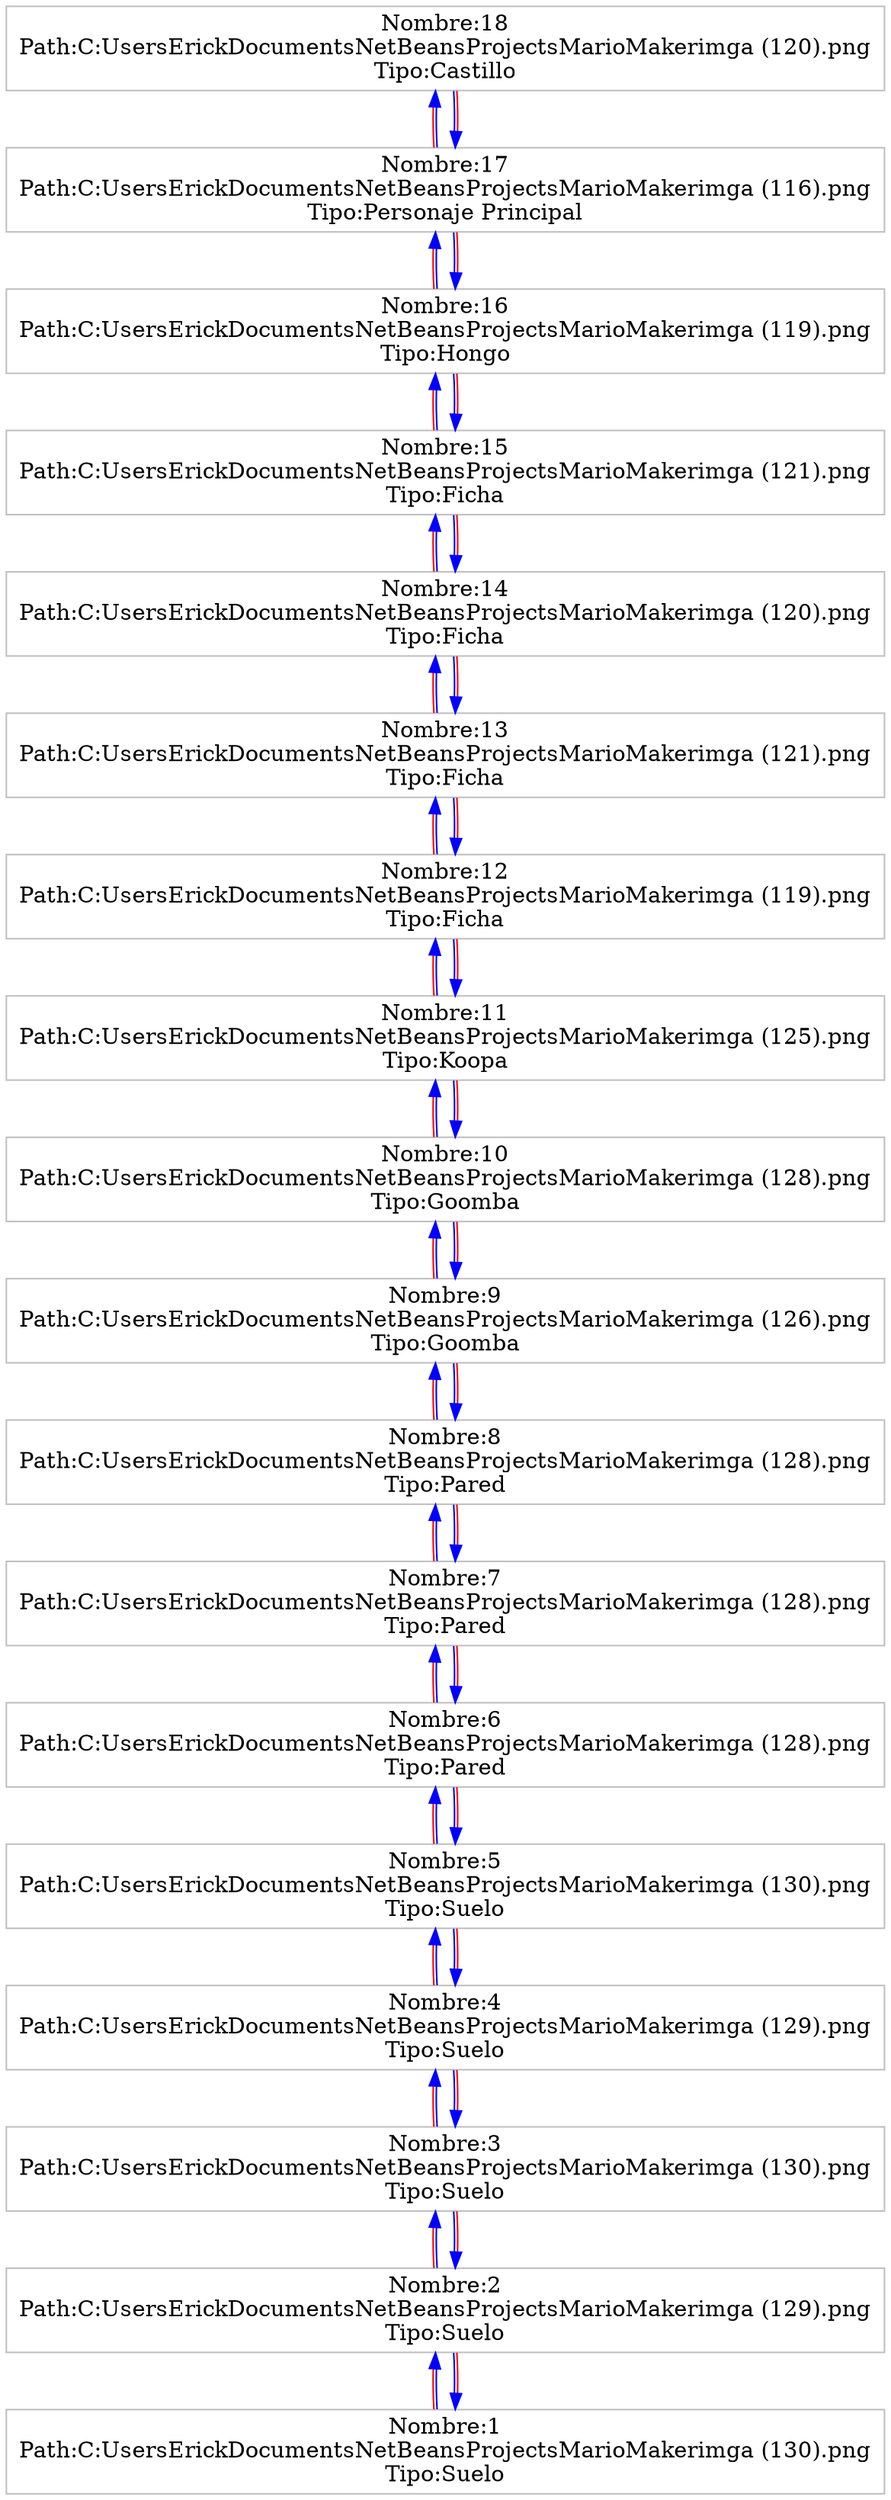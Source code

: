 digraph ColaAtencion {node [dir=both,shape=polygon, fontcolor="Black", height=0.5, color="Grey"]edge [color="blue", color="blue:red"]rankdir=BT
"Nombre:1
Path:C:\Users\Erick\Documents\NetBeansProjects\MarioMaker\img\a (130).png
Tipo:Suelo"-> "Nombre:2
Path:C:\Users\Erick\Documents\NetBeansProjects\MarioMaker\img\a (129).png
Tipo:Suelo"
"Nombre:2
Path:C:\Users\Erick\Documents\NetBeansProjects\MarioMaker\img\a (129).png
Tipo:Suelo"-> "Nombre:1
Path:C:\Users\Erick\Documents\NetBeansProjects\MarioMaker\img\a (130).png
Tipo:Suelo"
"Nombre:2
Path:C:\Users\Erick\Documents\NetBeansProjects\MarioMaker\img\a (129).png
Tipo:Suelo"-> "Nombre:3
Path:C:\Users\Erick\Documents\NetBeansProjects\MarioMaker\img\a (130).png
Tipo:Suelo"
"Nombre:3
Path:C:\Users\Erick\Documents\NetBeansProjects\MarioMaker\img\a (130).png
Tipo:Suelo"-> "Nombre:2
Path:C:\Users\Erick\Documents\NetBeansProjects\MarioMaker\img\a (129).png
Tipo:Suelo"
"Nombre:3
Path:C:\Users\Erick\Documents\NetBeansProjects\MarioMaker\img\a (130).png
Tipo:Suelo"-> "Nombre:4
Path:C:\Users\Erick\Documents\NetBeansProjects\MarioMaker\img\a (129).png
Tipo:Suelo"
"Nombre:4
Path:C:\Users\Erick\Documents\NetBeansProjects\MarioMaker\img\a (129).png
Tipo:Suelo"-> "Nombre:3
Path:C:\Users\Erick\Documents\NetBeansProjects\MarioMaker\img\a (130).png
Tipo:Suelo"
"Nombre:4
Path:C:\Users\Erick\Documents\NetBeansProjects\MarioMaker\img\a (129).png
Tipo:Suelo"-> "Nombre:5
Path:C:\Users\Erick\Documents\NetBeansProjects\MarioMaker\img\a (130).png
Tipo:Suelo"
"Nombre:5
Path:C:\Users\Erick\Documents\NetBeansProjects\MarioMaker\img\a (130).png
Tipo:Suelo"-> "Nombre:4
Path:C:\Users\Erick\Documents\NetBeansProjects\MarioMaker\img\a (129).png
Tipo:Suelo"
"Nombre:5
Path:C:\Users\Erick\Documents\NetBeansProjects\MarioMaker\img\a (130).png
Tipo:Suelo"-> "Nombre:6
Path:C:\Users\Erick\Documents\NetBeansProjects\MarioMaker\img\a (128).png
Tipo:Pared"
"Nombre:6
Path:C:\Users\Erick\Documents\NetBeansProjects\MarioMaker\img\a (128).png
Tipo:Pared"-> "Nombre:5
Path:C:\Users\Erick\Documents\NetBeansProjects\MarioMaker\img\a (130).png
Tipo:Suelo"
"Nombre:6
Path:C:\Users\Erick\Documents\NetBeansProjects\MarioMaker\img\a (128).png
Tipo:Pared"-> "Nombre:7
Path:C:\Users\Erick\Documents\NetBeansProjects\MarioMaker\img\a (128).png
Tipo:Pared"
"Nombre:7
Path:C:\Users\Erick\Documents\NetBeansProjects\MarioMaker\img\a (128).png
Tipo:Pared"-> "Nombre:6
Path:C:\Users\Erick\Documents\NetBeansProjects\MarioMaker\img\a (128).png
Tipo:Pared"
"Nombre:7
Path:C:\Users\Erick\Documents\NetBeansProjects\MarioMaker\img\a (128).png
Tipo:Pared"-> "Nombre:8
Path:C:\Users\Erick\Documents\NetBeansProjects\MarioMaker\img\a (128).png
Tipo:Pared"
"Nombre:8
Path:C:\Users\Erick\Documents\NetBeansProjects\MarioMaker\img\a (128).png
Tipo:Pared"-> "Nombre:7
Path:C:\Users\Erick\Documents\NetBeansProjects\MarioMaker\img\a (128).png
Tipo:Pared"
"Nombre:8
Path:C:\Users\Erick\Documents\NetBeansProjects\MarioMaker\img\a (128).png
Tipo:Pared"-> "Nombre:9
Path:C:\Users\Erick\Documents\NetBeansProjects\MarioMaker\img\a (126).png
Tipo:Goomba"
"Nombre:9
Path:C:\Users\Erick\Documents\NetBeansProjects\MarioMaker\img\a (126).png
Tipo:Goomba"-> "Nombre:8
Path:C:\Users\Erick\Documents\NetBeansProjects\MarioMaker\img\a (128).png
Tipo:Pared"
"Nombre:9
Path:C:\Users\Erick\Documents\NetBeansProjects\MarioMaker\img\a (126).png
Tipo:Goomba"-> "Nombre:10
Path:C:\Users\Erick\Documents\NetBeansProjects\MarioMaker\img\a (128).png
Tipo:Goomba"
"Nombre:10
Path:C:\Users\Erick\Documents\NetBeansProjects\MarioMaker\img\a (128).png
Tipo:Goomba"-> "Nombre:9
Path:C:\Users\Erick\Documents\NetBeansProjects\MarioMaker\img\a (126).png
Tipo:Goomba"
"Nombre:10
Path:C:\Users\Erick\Documents\NetBeansProjects\MarioMaker\img\a (128).png
Tipo:Goomba"-> "Nombre:11
Path:C:\Users\Erick\Documents\NetBeansProjects\MarioMaker\img\a (125).png
Tipo:Koopa"
"Nombre:11
Path:C:\Users\Erick\Documents\NetBeansProjects\MarioMaker\img\a (125).png
Tipo:Koopa"-> "Nombre:10
Path:C:\Users\Erick\Documents\NetBeansProjects\MarioMaker\img\a (128).png
Tipo:Goomba"
"Nombre:11
Path:C:\Users\Erick\Documents\NetBeansProjects\MarioMaker\img\a (125).png
Tipo:Koopa"-> "Nombre:12
Path:C:\Users\Erick\Documents\NetBeansProjects\MarioMaker\img\a (119).png
Tipo:Ficha"
"Nombre:12
Path:C:\Users\Erick\Documents\NetBeansProjects\MarioMaker\img\a (119).png
Tipo:Ficha"-> "Nombre:11
Path:C:\Users\Erick\Documents\NetBeansProjects\MarioMaker\img\a (125).png
Tipo:Koopa"
"Nombre:12
Path:C:\Users\Erick\Documents\NetBeansProjects\MarioMaker\img\a (119).png
Tipo:Ficha"-> "Nombre:13
Path:C:\Users\Erick\Documents\NetBeansProjects\MarioMaker\img\a (121).png
Tipo:Ficha"
"Nombre:13
Path:C:\Users\Erick\Documents\NetBeansProjects\MarioMaker\img\a (121).png
Tipo:Ficha"-> "Nombre:12
Path:C:\Users\Erick\Documents\NetBeansProjects\MarioMaker\img\a (119).png
Tipo:Ficha"
"Nombre:13
Path:C:\Users\Erick\Documents\NetBeansProjects\MarioMaker\img\a (121).png
Tipo:Ficha"-> "Nombre:14
Path:C:\Users\Erick\Documents\NetBeansProjects\MarioMaker\img\a (120).png
Tipo:Ficha"
"Nombre:14
Path:C:\Users\Erick\Documents\NetBeansProjects\MarioMaker\img\a (120).png
Tipo:Ficha"-> "Nombre:13
Path:C:\Users\Erick\Documents\NetBeansProjects\MarioMaker\img\a (121).png
Tipo:Ficha"
"Nombre:14
Path:C:\Users\Erick\Documents\NetBeansProjects\MarioMaker\img\a (120).png
Tipo:Ficha"-> "Nombre:15
Path:C:\Users\Erick\Documents\NetBeansProjects\MarioMaker\img\a (121).png
Tipo:Ficha"
"Nombre:15
Path:C:\Users\Erick\Documents\NetBeansProjects\MarioMaker\img\a (121).png
Tipo:Ficha"-> "Nombre:14
Path:C:\Users\Erick\Documents\NetBeansProjects\MarioMaker\img\a (120).png
Tipo:Ficha"
"Nombre:15
Path:C:\Users\Erick\Documents\NetBeansProjects\MarioMaker\img\a (121).png
Tipo:Ficha"-> "Nombre:16
Path:C:\Users\Erick\Documents\NetBeansProjects\MarioMaker\img\a (119).png
Tipo:Hongo"
"Nombre:16
Path:C:\Users\Erick\Documents\NetBeansProjects\MarioMaker\img\a (119).png
Tipo:Hongo"-> "Nombre:15
Path:C:\Users\Erick\Documents\NetBeansProjects\MarioMaker\img\a (121).png
Tipo:Ficha"
"Nombre:16
Path:C:\Users\Erick\Documents\NetBeansProjects\MarioMaker\img\a (119).png
Tipo:Hongo"-> "Nombre:17
Path:C:\Users\Erick\Documents\NetBeansProjects\MarioMaker\img\a (116).png
Tipo:Personaje Principal"
"Nombre:17
Path:C:\Users\Erick\Documents\NetBeansProjects\MarioMaker\img\a (116).png
Tipo:Personaje Principal"-> "Nombre:16
Path:C:\Users\Erick\Documents\NetBeansProjects\MarioMaker\img\a (119).png
Tipo:Hongo"
"Nombre:17
Path:C:\Users\Erick\Documents\NetBeansProjects\MarioMaker\img\a (116).png
Tipo:Personaje Principal"-> "Nombre:18
Path:C:\Users\Erick\Documents\NetBeansProjects\MarioMaker\img\a (120).png
Tipo:Castillo"
"Nombre:18
Path:C:\Users\Erick\Documents\NetBeansProjects\MarioMaker\img\a (120).png
Tipo:Castillo"-> "Nombre:17
Path:C:\Users\Erick\Documents\NetBeansProjects\MarioMaker\img\a (116).png
Tipo:Personaje Principal"
}
